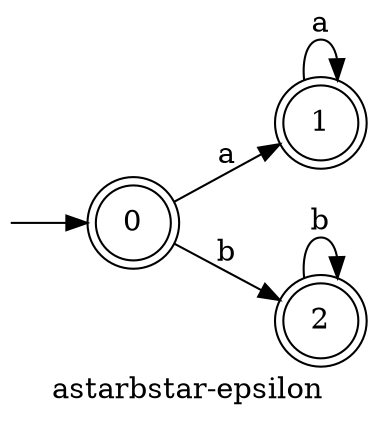 digraph finite_state_machine {
  rankdir=LR;  
  size="8,5"  label="astarbstar-epsilon"  node [shape = doublecircle]; "0" "1" "2";
  node [shape = circle];
  __I__ [label="", style=invis, width=0]
  __I__ -> "0"
  "0" -> "1" [label = a];
  "0" -> "2" [label = b];
  "1" -> "1" [label = a];
  "2" -> "2" [label = b];
}
